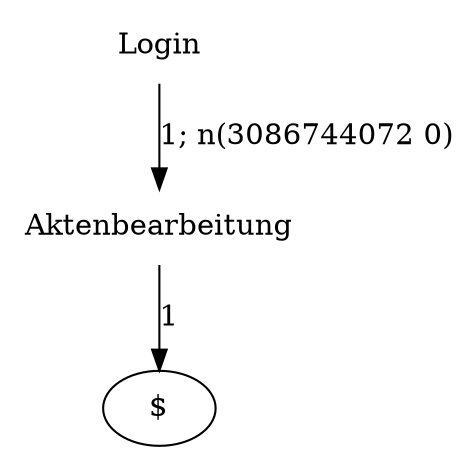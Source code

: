 digraph G {"Login" [label="Login",shape=none];"Aktenbearbeitung" [label="Aktenbearbeitung",shape=none];"Login"->"Aktenbearbeitung" [style=solid,label="1; n(3086744072 0)"];"Aktenbearbeitung"->"$" [style=solid,label="1"];}